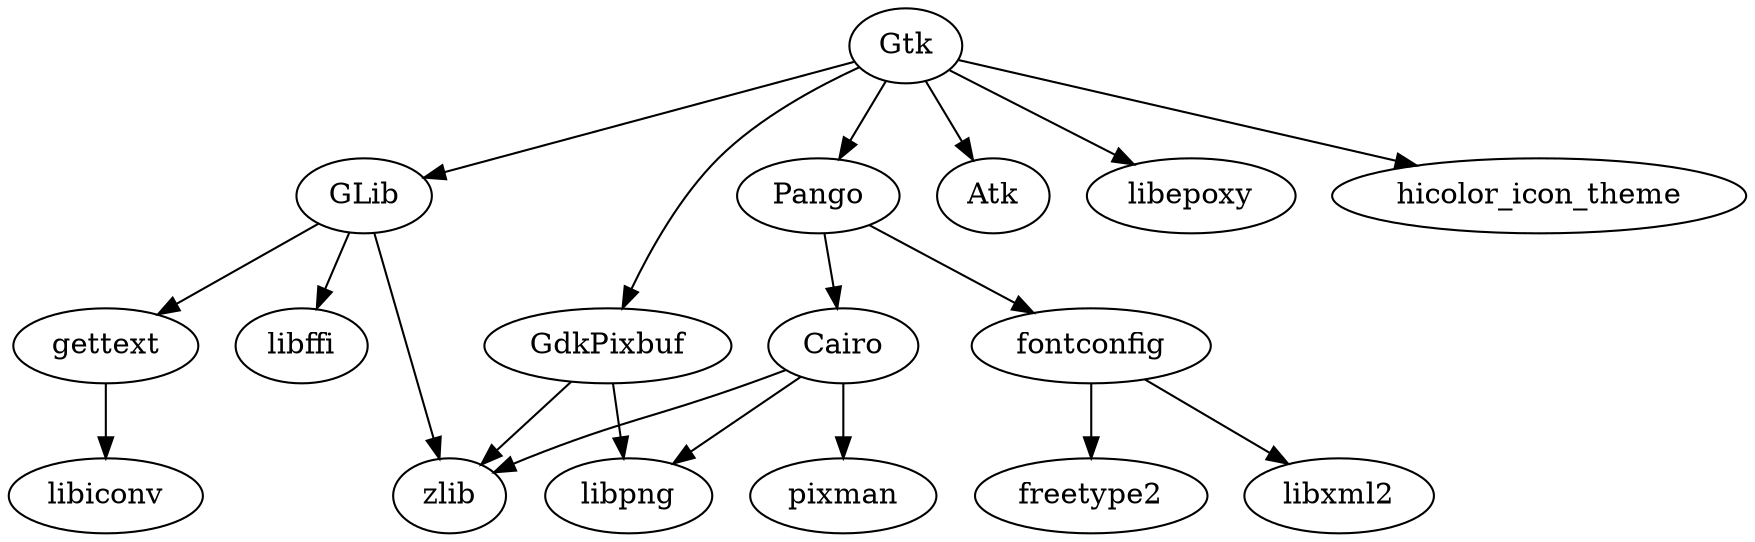 digraph dpendency {
	Gtk -> GLib;
	Gtk -> Atk;
	Gtk -> GdkPixbuf;
	Gtk -> libepoxy;
	Gtk -> Pango;
	Gtk -> hicolor_icon_theme;

	GLib -> gettext;
	GLib -> libffi;
	GLib -> zlib;

	GdkPixbuf -> zlib;
	GdkPixbuf -> libpng;

	Pango -> fontconfig;
	Pango -> Cairo;

	fontconfig -> freetype2;
	fontconfig -> libxml2;

	gettext -> libiconv;

	Cairo -> zlib;
	Cairo -> libpng;
	Cairo -> pixman;
}

